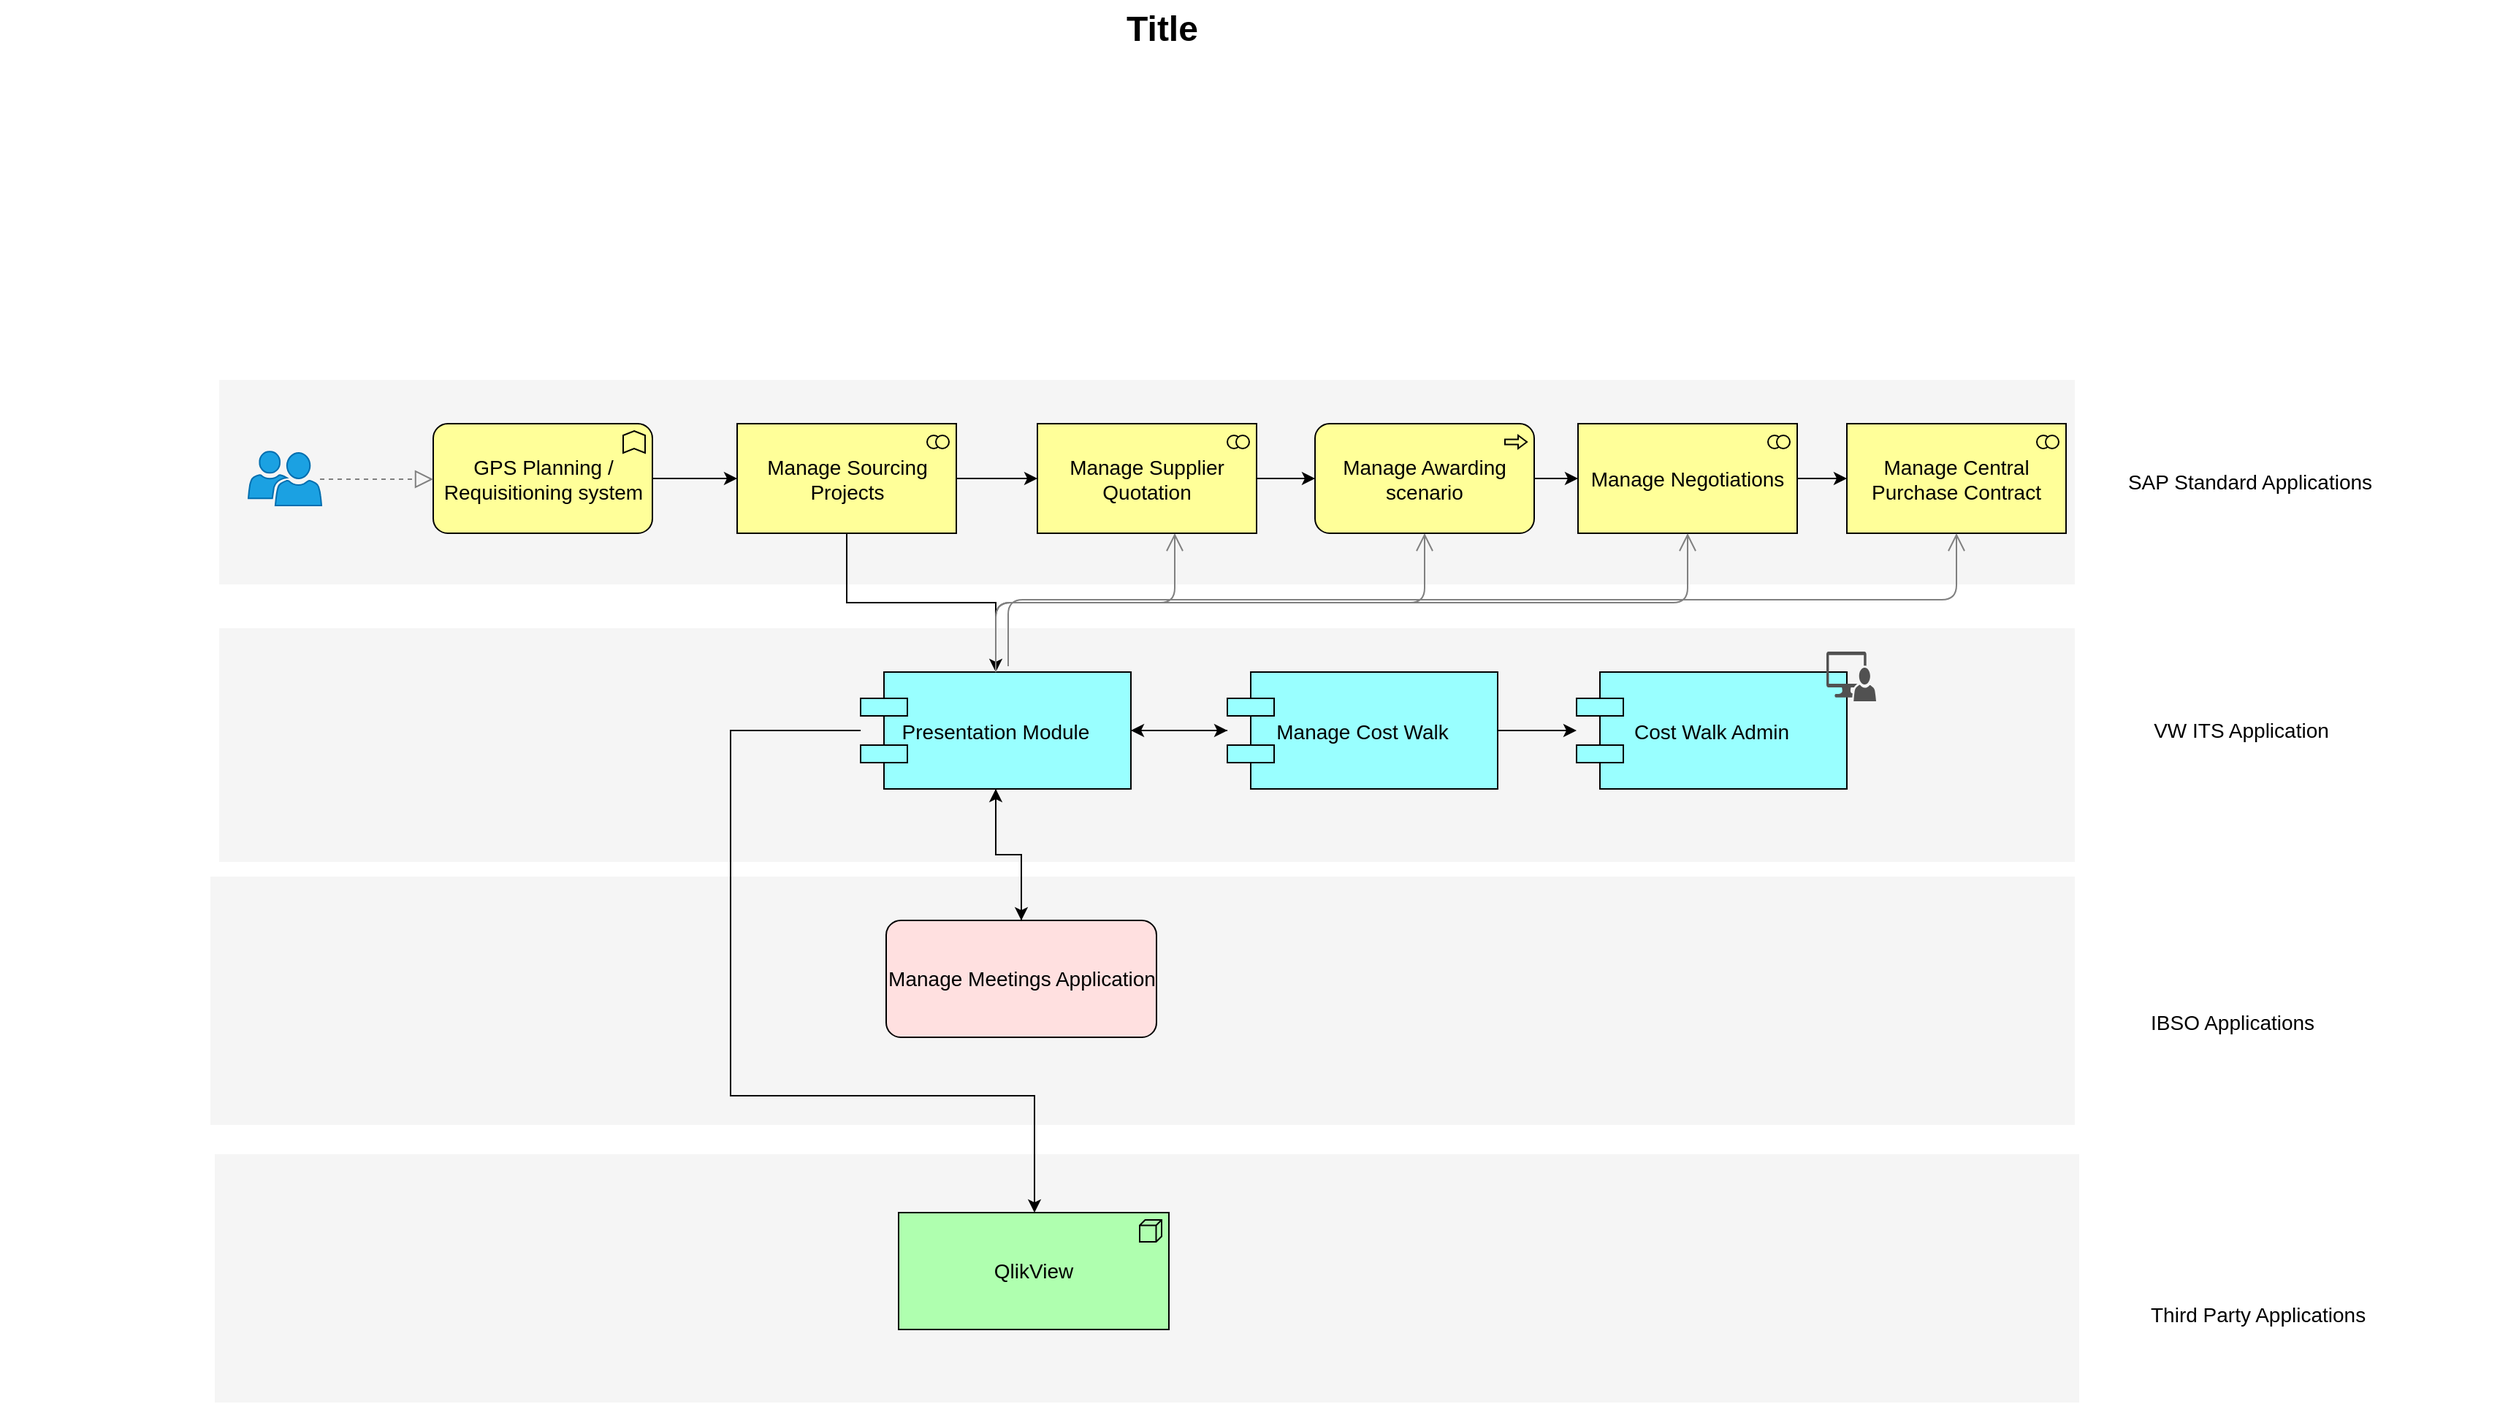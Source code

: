 <mxfile version="20.8.20" type="github">
  <diagram id="6I0OCvxSQrVGMHxT2VVA" name="Page-1">
    <mxGraphModel dx="1222" dy="622" grid="1" gridSize="10" guides="1" tooltips="1" connect="1" arrows="1" fold="1" page="1" pageScale="1" pageWidth="850" pageHeight="1100" math="0" shadow="0">
      <root>
        <mxCell id="0" />
        <mxCell id="1" parent="0" />
        <mxCell id="7UUjsC7Q4RNFVUzlqdIs-39" value="" style="whiteSpace=wrap;html=1;strokeColor=none;strokeWidth=1;fillColor=#f5f5f5;fontSize=14;" vertex="1" parent="1">
          <mxGeometry x="197" y="860" width="1276" height="170" as="geometry" />
        </mxCell>
        <mxCell id="dKdSaXE48SgPbhcamS2K-30" value="" style="whiteSpace=wrap;html=1;strokeColor=none;strokeWidth=1;fillColor=#f5f5f5;fontSize=14;" parent="1" vertex="1">
          <mxGeometry x="194" y="670" width="1276" height="170" as="geometry" />
        </mxCell>
        <mxCell id="dKdSaXE48SgPbhcamS2K-31" value="" style="whiteSpace=wrap;html=1;strokeColor=none;strokeWidth=1;fillColor=#f5f5f5;fontSize=14;" parent="1" vertex="1">
          <mxGeometry x="200" y="500" width="1270" height="160" as="geometry" />
        </mxCell>
        <mxCell id="dKdSaXE48SgPbhcamS2K-32" value="" style="whiteSpace=wrap;html=1;strokeColor=none;strokeWidth=1;fillColor=#f5f5f5;fontSize=14;" parent="1" vertex="1">
          <mxGeometry x="200" y="330" width="1270" height="140" as="geometry" />
        </mxCell>
        <mxCell id="7UUjsC7Q4RNFVUzlqdIs-35" style="edgeStyle=orthogonalEdgeStyle;rounded=0;orthogonalLoop=1;jettySize=auto;html=1;fontSize=14;" edge="1" parent="1" source="dKdSaXE48SgPbhcamS2K-47" target="7UUjsC7Q4RNFVUzlqdIs-34">
          <mxGeometry relative="1" as="geometry" />
        </mxCell>
        <mxCell id="7UUjsC7Q4RNFVUzlqdIs-37" value="" style="edgeStyle=orthogonalEdgeStyle;rounded=0;orthogonalLoop=1;jettySize=auto;html=1;fontSize=14;" edge="1" parent="1" source="dKdSaXE48SgPbhcamS2K-47" target="7UUjsC7Q4RNFVUzlqdIs-26">
          <mxGeometry relative="1" as="geometry" />
        </mxCell>
        <mxCell id="dKdSaXE48SgPbhcamS2K-47" value="Presentation Module" style="shape=component;align=center;fillColor=#99ffff;gradientColor=none;fontSize=14;" parent="1" vertex="1">
          <mxGeometry x="639" y="530" width="185" height="80" as="geometry" />
        </mxCell>
        <mxCell id="dKdSaXE48SgPbhcamS2K-50" style="edgeStyle=elbowEdgeStyle;rounded=1;elbow=vertical;html=1;startSize=10;endArrow=open;endFill=0;endSize=10;jettySize=auto;orthogonalLoop=1;strokeColor=#808080;fontSize=14;exitX=0.5;exitY=0;exitDx=0;exitDy=0;" parent="1" source="dKdSaXE48SgPbhcamS2K-47" edge="1">
          <mxGeometry relative="1" as="geometry">
            <mxPoint x="854" y="510" as="sourcePoint" />
            <mxPoint x="854" y="435" as="targetPoint" />
          </mxGeometry>
        </mxCell>
        <mxCell id="7UUjsC7Q4RNFVUzlqdIs-42" style="edgeStyle=orthogonalEdgeStyle;rounded=0;orthogonalLoop=1;jettySize=auto;html=1;fontSize=14;" edge="1" parent="1" source="dKdSaXE48SgPbhcamS2K-47" target="7UUjsC7Q4RNFVUzlqdIs-41">
          <mxGeometry relative="1" as="geometry">
            <Array as="points">
              <mxPoint x="550" y="570" />
              <mxPoint x="550" y="820" />
              <mxPoint x="758" y="820" />
            </Array>
          </mxGeometry>
        </mxCell>
        <mxCell id="dKdSaXE48SgPbhcamS2K-52" style="edgeStyle=elbowEdgeStyle;rounded=1;elbow=vertical;html=1;startSize=10;endArrow=open;endFill=0;endSize=10;jettySize=auto;orthogonalLoop=1;strokeColor=#808080;fontSize=14;exitX=0.5;exitY=0;exitDx=0;exitDy=0;" parent="1" source="dKdSaXE48SgPbhcamS2K-47" target="dKdSaXE48SgPbhcamS2K-57" edge="1">
          <mxGeometry relative="1" as="geometry">
            <mxPoint x="1061.5" y="510" as="sourcePoint" />
          </mxGeometry>
        </mxCell>
        <mxCell id="7UUjsC7Q4RNFVUzlqdIs-1" style="edgeStyle=orthogonalEdgeStyle;rounded=0;orthogonalLoop=1;jettySize=auto;html=1;entryX=0;entryY=0.5;entryDx=0;entryDy=0;entryPerimeter=0;" edge="1" parent="1" source="dKdSaXE48SgPbhcamS2K-54" target="dKdSaXE48SgPbhcamS2K-55">
          <mxGeometry relative="1" as="geometry" />
        </mxCell>
        <mxCell id="dKdSaXE48SgPbhcamS2K-54" value="GPS Planning / Requisitioning system" style="html=1;whiteSpace=wrap;fillColor=#ffff99;shape=mxgraph.archimate3.application;appType=func;archiType=rounded;fontSize=14;" parent="1" vertex="1">
          <mxGeometry x="346.5" y="360" width="150" height="75" as="geometry" />
        </mxCell>
        <mxCell id="7UUjsC7Q4RNFVUzlqdIs-8" value="" style="edgeStyle=orthogonalEdgeStyle;rounded=0;orthogonalLoop=1;jettySize=auto;html=1;" edge="1" parent="1" source="dKdSaXE48SgPbhcamS2K-55" target="7UUjsC7Q4RNFVUzlqdIs-7">
          <mxGeometry relative="1" as="geometry" />
        </mxCell>
        <mxCell id="7UUjsC7Q4RNFVUzlqdIs-23" value="" style="edgeStyle=orthogonalEdgeStyle;rounded=0;orthogonalLoop=1;jettySize=auto;html=1;entryX=0.5;entryY=0;entryDx=0;entryDy=0;" edge="1" parent="1" source="dKdSaXE48SgPbhcamS2K-55" target="dKdSaXE48SgPbhcamS2K-47">
          <mxGeometry relative="1" as="geometry" />
        </mxCell>
        <mxCell id="dKdSaXE48SgPbhcamS2K-55" value="Manage Sourcing Projects" style="html=1;whiteSpace=wrap;fillColor=#ffff99;shape=mxgraph.archimate3.application;appType=collab;archiType=square;fontSize=14;" parent="1" vertex="1">
          <mxGeometry x="554.5" y="360" width="150" height="75" as="geometry" />
        </mxCell>
        <mxCell id="7UUjsC7Q4RNFVUzlqdIs-17" value="" style="edgeStyle=orthogonalEdgeStyle;rounded=0;orthogonalLoop=1;jettySize=auto;html=1;" edge="1" parent="1" source="dKdSaXE48SgPbhcamS2K-57" target="7UUjsC7Q4RNFVUzlqdIs-16">
          <mxGeometry relative="1" as="geometry" />
        </mxCell>
        <mxCell id="dKdSaXE48SgPbhcamS2K-57" value="Manage Awarding scenario" style="html=1;whiteSpace=wrap;fillColor=#ffff99;shape=mxgraph.archimate3.application;appType=proc;archiType=rounded;fontSize=14;" parent="1" vertex="1">
          <mxGeometry x="950" y="360" width="150" height="75" as="geometry" />
        </mxCell>
        <mxCell id="dKdSaXE48SgPbhcamS2K-58" value="IBSO Applications" style="text;html=1;strokeColor=none;fillColor=none;align=left;verticalAlign=middle;whiteSpace=wrap;fontSize=14;" parent="1" vertex="1">
          <mxGeometry x="1520" y="760" width="240" height="20" as="geometry" />
        </mxCell>
        <mxCell id="dKdSaXE48SgPbhcamS2K-59" value="VW ITS Application" style="text;html=1;strokeColor=none;fillColor=none;align=center;verticalAlign=middle;whiteSpace=wrap;fontSize=14;" parent="1" vertex="1">
          <mxGeometry x="1464" y="560" width="240" height="20" as="geometry" />
        </mxCell>
        <mxCell id="dKdSaXE48SgPbhcamS2K-60" value="SAP Standard Applications" style="text;html=1;strokeColor=none;fillColor=none;align=center;verticalAlign=middle;whiteSpace=wrap;fontSize=14;" parent="1" vertex="1">
          <mxGeometry x="1470" y="390" width="240" height="20" as="geometry" />
        </mxCell>
        <mxCell id="dKdSaXE48SgPbhcamS2K-61" style="edgeStyle=elbowEdgeStyle;rounded=1;elbow=vertical;html=1;dashed=1;startSize=10;endArrow=block;endFill=0;endSize=10;jettySize=auto;orthogonalLoop=1;strokeColor=#808080;fontSize=14;" parent="1" target="dKdSaXE48SgPbhcamS2K-54" edge="1">
          <mxGeometry relative="1" as="geometry">
            <mxPoint x="269" y="398" as="sourcePoint" />
          </mxGeometry>
        </mxCell>
        <mxCell id="dKdSaXE48SgPbhcamS2K-63" value="Title" style="text;strokeColor=none;fillColor=none;html=1;fontSize=24;fontStyle=1;verticalAlign=middle;align=center;" parent="1" vertex="1">
          <mxGeometry x="50" y="70" width="1590" height="40" as="geometry" />
        </mxCell>
        <mxCell id="7UUjsC7Q4RNFVUzlqdIs-4" value="" style="sketch=0;pointerEvents=1;shadow=0;dashed=0;html=1;strokeColor=#006EAF;labelPosition=center;verticalLabelPosition=bottom;verticalAlign=top;align=center;fillColor=#1ba1e2;shape=mxgraph.mscae.intune.user_group;fontColor=#ffffff;" vertex="1" parent="1">
          <mxGeometry x="220" y="379" width="50" height="37" as="geometry" />
        </mxCell>
        <mxCell id="7UUjsC7Q4RNFVUzlqdIs-9" value="" style="edgeStyle=orthogonalEdgeStyle;rounded=0;orthogonalLoop=1;jettySize=auto;html=1;" edge="1" parent="1" source="7UUjsC7Q4RNFVUzlqdIs-7" target="dKdSaXE48SgPbhcamS2K-57">
          <mxGeometry relative="1" as="geometry" />
        </mxCell>
        <mxCell id="7UUjsC7Q4RNFVUzlqdIs-7" value="Manage Supplier Quotation" style="html=1;whiteSpace=wrap;fillColor=#ffff99;shape=mxgraph.archimate3.application;appType=collab;archiType=square;fontSize=14;" vertex="1" parent="1">
          <mxGeometry x="760" y="360" width="150" height="75" as="geometry" />
        </mxCell>
        <mxCell id="7UUjsC7Q4RNFVUzlqdIs-10" value="Manage Central Purchase Contract" style="html=1;whiteSpace=wrap;fillColor=#ffff99;shape=mxgraph.archimate3.application;appType=collab;archiType=square;fontSize=14;" vertex="1" parent="1">
          <mxGeometry x="1314" y="360" width="150" height="75" as="geometry" />
        </mxCell>
        <mxCell id="7UUjsC7Q4RNFVUzlqdIs-18" value="" style="edgeStyle=orthogonalEdgeStyle;rounded=0;orthogonalLoop=1;jettySize=auto;html=1;" edge="1" parent="1" source="7UUjsC7Q4RNFVUzlqdIs-16" target="7UUjsC7Q4RNFVUzlqdIs-10">
          <mxGeometry relative="1" as="geometry" />
        </mxCell>
        <mxCell id="7UUjsC7Q4RNFVUzlqdIs-16" value="Manage Negotiations" style="html=1;whiteSpace=wrap;fillColor=#ffff99;shape=mxgraph.archimate3.application;appType=collab;archiType=square;fontSize=14;" vertex="1" parent="1">
          <mxGeometry x="1130" y="360" width="150" height="75" as="geometry" />
        </mxCell>
        <mxCell id="7UUjsC7Q4RNFVUzlqdIs-21" style="edgeStyle=elbowEdgeStyle;rounded=1;elbow=vertical;html=1;startSize=10;endArrow=open;endFill=0;endSize=10;jettySize=auto;orthogonalLoop=1;strokeColor=#808080;fontSize=14;entryX=0.5;entryY=1;entryDx=0;entryDy=0;entryPerimeter=0;exitX=0.5;exitY=0;exitDx=0;exitDy=0;" edge="1" parent="1" source="dKdSaXE48SgPbhcamS2K-47" target="7UUjsC7Q4RNFVUzlqdIs-16">
          <mxGeometry relative="1" as="geometry">
            <mxPoint x="820" y="510" as="sourcePoint" />
            <mxPoint x="1148" y="490" as="targetPoint" />
          </mxGeometry>
        </mxCell>
        <mxCell id="7UUjsC7Q4RNFVUzlqdIs-24" style="edgeStyle=elbowEdgeStyle;rounded=1;elbow=vertical;html=1;startSize=10;endArrow=open;endFill=0;endSize=10;jettySize=auto;orthogonalLoop=1;strokeColor=#808080;fontSize=14;entryX=0.5;entryY=1;entryDx=0;entryDy=0;entryPerimeter=0;" edge="1" parent="1" target="7UUjsC7Q4RNFVUzlqdIs-10">
          <mxGeometry relative="1" as="geometry">
            <mxPoint x="740" y="526" as="sourcePoint" />
            <mxPoint x="1333" y="522.5" as="targetPoint" />
          </mxGeometry>
        </mxCell>
        <mxCell id="7UUjsC7Q4RNFVUzlqdIs-25" value="" style="shape=image;html=1;verticalAlign=top;verticalLabelPosition=bottom;labelBackgroundColor=#ffffff;imageAspect=0;aspect=fixed;image=https://cdn0.iconfinder.com/data/icons/business-startup-10/50/22-128.png;fillStyle=solid;" vertex="1" parent="1">
          <mxGeometry x="815" y="516" width="34" height="34" as="geometry" />
        </mxCell>
        <mxCell id="7UUjsC7Q4RNFVUzlqdIs-31" value="" style="edgeStyle=orthogonalEdgeStyle;rounded=0;orthogonalLoop=1;jettySize=auto;html=1;" edge="1" parent="1" source="7UUjsC7Q4RNFVUzlqdIs-26" target="7UUjsC7Q4RNFVUzlqdIs-30">
          <mxGeometry relative="1" as="geometry" />
        </mxCell>
        <mxCell id="7UUjsC7Q4RNFVUzlqdIs-38" style="edgeStyle=orthogonalEdgeStyle;rounded=0;orthogonalLoop=1;jettySize=auto;html=1;fontSize=14;" edge="1" parent="1" source="7UUjsC7Q4RNFVUzlqdIs-26" target="dKdSaXE48SgPbhcamS2K-47">
          <mxGeometry relative="1" as="geometry" />
        </mxCell>
        <mxCell id="7UUjsC7Q4RNFVUzlqdIs-26" value="Manage Cost Walk" style="shape=component;align=center;fillColor=#99ffff;gradientColor=none;fontSize=14;" vertex="1" parent="1">
          <mxGeometry x="890" y="530" width="185" height="80" as="geometry" />
        </mxCell>
        <mxCell id="7UUjsC7Q4RNFVUzlqdIs-29" value="" style="shape=image;html=1;verticalAlign=top;verticalLabelPosition=bottom;labelBackgroundColor=#ffffff;imageAspect=0;aspect=fixed;image=https://cdn4.iconfinder.com/data/icons/success-filloutline/64/board-stats-report-presentation-diagram-128.png;fillStyle=solid;" vertex="1" parent="1">
          <mxGeometry x="1060" y="516" width="34" height="34" as="geometry" />
        </mxCell>
        <mxCell id="7UUjsC7Q4RNFVUzlqdIs-30" value="Cost Walk Admin" style="shape=component;align=center;fillColor=#99ffff;gradientColor=none;fontSize=14;" vertex="1" parent="1">
          <mxGeometry x="1129" y="530" width="185" height="80" as="geometry" />
        </mxCell>
        <mxCell id="7UUjsC7Q4RNFVUzlqdIs-32" value="" style="sketch=0;pointerEvents=1;shadow=0;dashed=0;html=1;strokeColor=none;labelPosition=center;verticalLabelPosition=bottom;verticalAlign=top;align=center;fillColor=#515151;shape=mxgraph.mscae.system_center.admin_console;fillStyle=solid;" vertex="1" parent="1">
          <mxGeometry x="1300" y="516" width="34" height="34" as="geometry" />
        </mxCell>
        <mxCell id="7UUjsC7Q4RNFVUzlqdIs-36" style="edgeStyle=orthogonalEdgeStyle;rounded=0;orthogonalLoop=1;jettySize=auto;html=1;entryX=0.5;entryY=1;entryDx=0;entryDy=0;fontSize=14;" edge="1" parent="1" source="7UUjsC7Q4RNFVUzlqdIs-34" target="dKdSaXE48SgPbhcamS2K-47">
          <mxGeometry relative="1" as="geometry" />
        </mxCell>
        <mxCell id="7UUjsC7Q4RNFVUzlqdIs-34" value="&lt;font style=&quot;font-size: 14px;&quot;&gt;Manage Meetings Application&lt;/font&gt;" style="html=1;outlineConnect=0;whiteSpace=wrap;fillColor=#FFE0E0;shape=mxgraph.archimate3.application;archiType=rounded;fillStyle=solid;" vertex="1" parent="1">
          <mxGeometry x="656.5" y="700" width="185" height="80" as="geometry" />
        </mxCell>
        <mxCell id="7UUjsC7Q4RNFVUzlqdIs-40" value="Third Party Applications" style="text;html=1;strokeColor=none;fillColor=none;align=left;verticalAlign=middle;whiteSpace=wrap;fontSize=14;" vertex="1" parent="1">
          <mxGeometry x="1520" y="960" width="240" height="20" as="geometry" />
        </mxCell>
        <mxCell id="7UUjsC7Q4RNFVUzlqdIs-41" value="QlikView" style="html=1;outlineConnect=0;whiteSpace=wrap;fillColor=#AFFFAF;shape=mxgraph.archimate3.application;appType=node;archiType=square;fillStyle=solid;fontSize=14;" vertex="1" parent="1">
          <mxGeometry x="665" y="900" width="185" height="80" as="geometry" />
        </mxCell>
      </root>
    </mxGraphModel>
  </diagram>
</mxfile>
